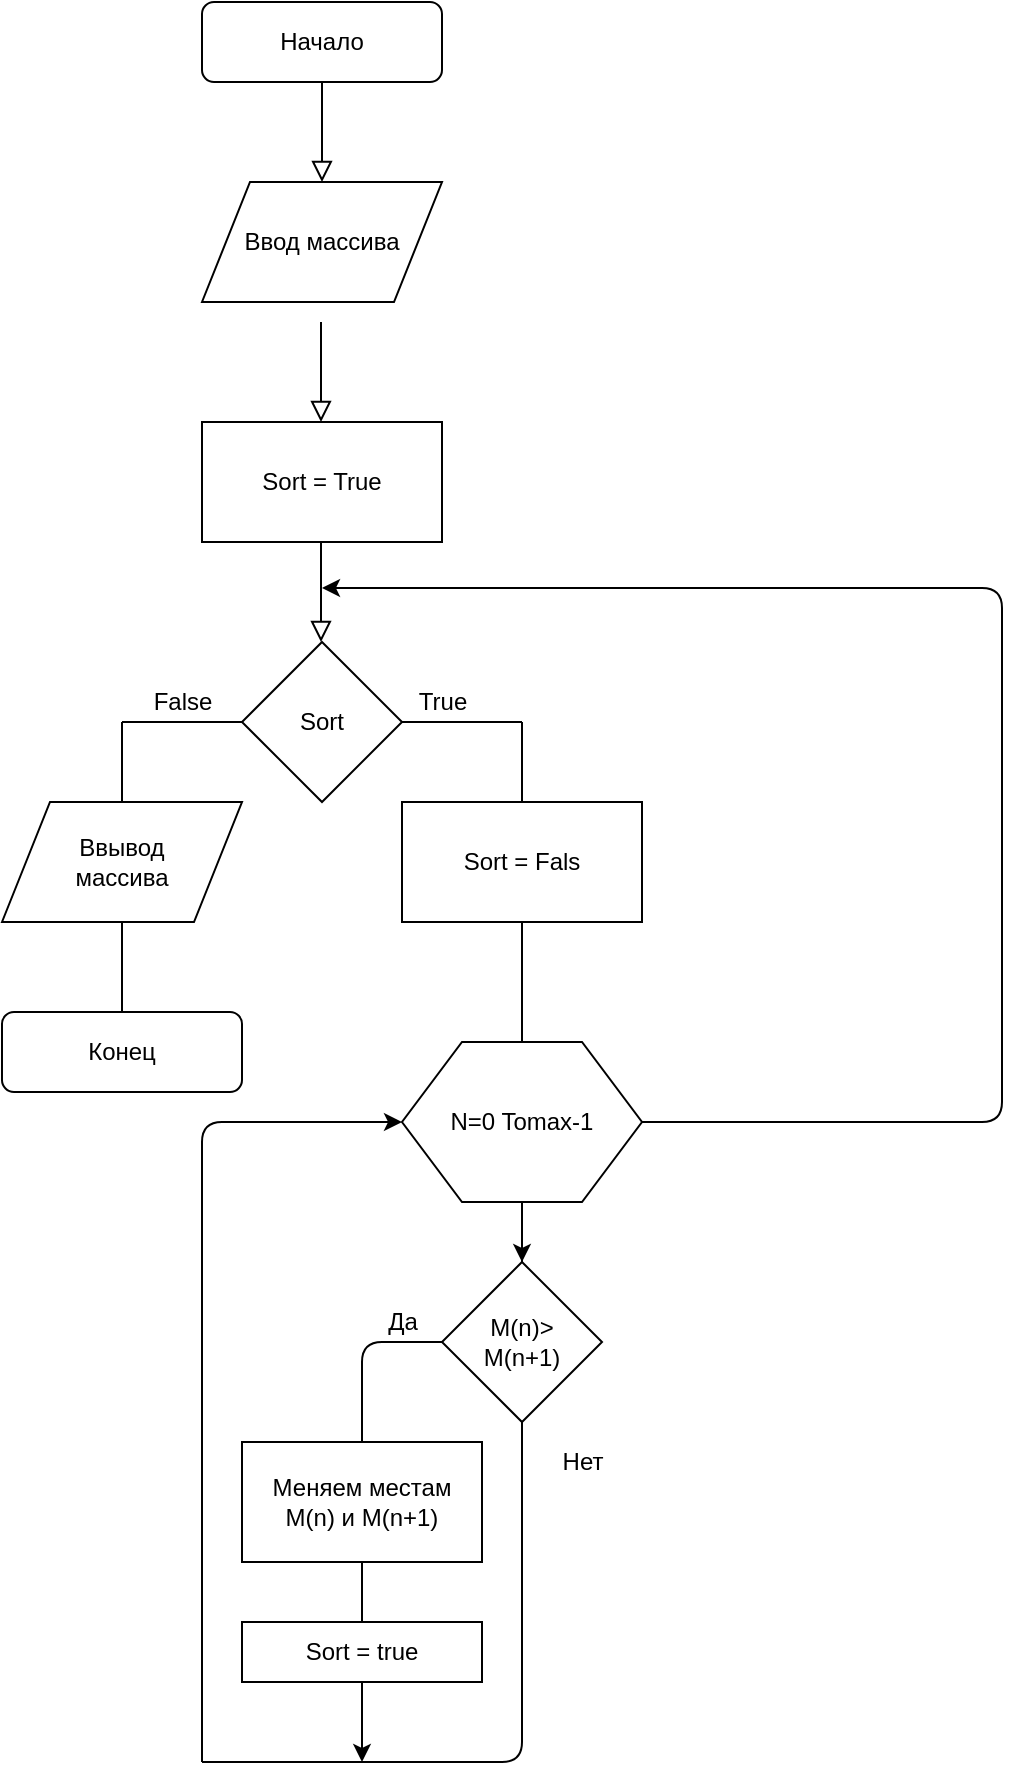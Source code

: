 <mxfile version="12.9.10" type="github">
  <diagram id="C5RBs43oDa-KdzZeNtuy" name="Page-1">
    <mxGraphModel dx="2031" dy="1026" grid="1" gridSize="10" guides="1" tooltips="1" connect="1" arrows="1" fold="1" page="1" pageScale="1" pageWidth="827" pageHeight="1169" math="0" shadow="0">
      <root>
        <mxCell id="WIyWlLk6GJQsqaUBKTNV-0" />
        <mxCell id="WIyWlLk6GJQsqaUBKTNV-1" parent="WIyWlLk6GJQsqaUBKTNV-0" />
        <mxCell id="WIyWlLk6GJQsqaUBKTNV-2" value="" style="rounded=0;html=1;jettySize=auto;orthogonalLoop=1;fontSize=11;endArrow=block;endFill=0;endSize=8;strokeWidth=1;shadow=0;labelBackgroundColor=none;edgeStyle=orthogonalEdgeStyle;" parent="WIyWlLk6GJQsqaUBKTNV-1" source="WIyWlLk6GJQsqaUBKTNV-3" edge="1">
          <mxGeometry relative="1" as="geometry">
            <mxPoint x="220" y="170" as="targetPoint" />
          </mxGeometry>
        </mxCell>
        <mxCell id="WIyWlLk6GJQsqaUBKTNV-3" value="Начало" style="rounded=1;whiteSpace=wrap;html=1;fontSize=12;glass=0;strokeWidth=1;shadow=0;" parent="WIyWlLk6GJQsqaUBKTNV-1" vertex="1">
          <mxGeometry x="160" y="80" width="120" height="40" as="geometry" />
        </mxCell>
        <mxCell id="TUyFtJrht4HcmfRnw1_H-0" value="Ввод массива" style="shape=parallelogram;perimeter=parallelogramPerimeter;whiteSpace=wrap;html=1;" parent="WIyWlLk6GJQsqaUBKTNV-1" vertex="1">
          <mxGeometry x="160" y="170" width="120" height="60" as="geometry" />
        </mxCell>
        <mxCell id="TUyFtJrht4HcmfRnw1_H-5" value="" style="rounded=0;html=1;jettySize=auto;orthogonalLoop=1;fontSize=11;endArrow=block;endFill=0;endSize=8;strokeWidth=1;shadow=0;labelBackgroundColor=none;edgeStyle=orthogonalEdgeStyle;" parent="WIyWlLk6GJQsqaUBKTNV-1" edge="1">
          <mxGeometry relative="1" as="geometry">
            <mxPoint x="219.5" y="240" as="sourcePoint" />
            <mxPoint x="219.5" y="290" as="targetPoint" />
          </mxGeometry>
        </mxCell>
        <mxCell id="TUyFtJrht4HcmfRnw1_H-6" value="Sort = True" style="rounded=0;whiteSpace=wrap;html=1;" parent="WIyWlLk6GJQsqaUBKTNV-1" vertex="1">
          <mxGeometry x="160" y="290" width="120" height="60" as="geometry" />
        </mxCell>
        <mxCell id="TUyFtJrht4HcmfRnw1_H-7" value="" style="rounded=0;html=1;jettySize=auto;orthogonalLoop=1;fontSize=11;endArrow=block;endFill=0;endSize=8;strokeWidth=1;shadow=0;labelBackgroundColor=none;edgeStyle=orthogonalEdgeStyle;" parent="WIyWlLk6GJQsqaUBKTNV-1" edge="1">
          <mxGeometry relative="1" as="geometry">
            <mxPoint x="219.5" y="350" as="sourcePoint" />
            <mxPoint x="219.5" y="400" as="targetPoint" />
          </mxGeometry>
        </mxCell>
        <mxCell id="TUyFtJrht4HcmfRnw1_H-8" value="Sort" style="rhombus;whiteSpace=wrap;html=1;" parent="WIyWlLk6GJQsqaUBKTNV-1" vertex="1">
          <mxGeometry x="180" y="400" width="80" height="80" as="geometry" />
        </mxCell>
        <mxCell id="TUyFtJrht4HcmfRnw1_H-9" value="" style="endArrow=none;html=1;" parent="WIyWlLk6GJQsqaUBKTNV-1" edge="1">
          <mxGeometry width="50" height="50" relative="1" as="geometry">
            <mxPoint x="120" y="440" as="sourcePoint" />
            <mxPoint x="180" y="440" as="targetPoint" />
            <Array as="points" />
          </mxGeometry>
        </mxCell>
        <mxCell id="TUyFtJrht4HcmfRnw1_H-10" value="" style="endArrow=none;html=1;" parent="WIyWlLk6GJQsqaUBKTNV-1" edge="1">
          <mxGeometry width="50" height="50" relative="1" as="geometry">
            <mxPoint x="120" y="480" as="sourcePoint" />
            <mxPoint x="120" y="440" as="targetPoint" />
            <Array as="points">
              <mxPoint x="120" y="480" />
            </Array>
          </mxGeometry>
        </mxCell>
        <mxCell id="TUyFtJrht4HcmfRnw1_H-11" value="&lt;div&gt;Ввывод &lt;br&gt;&lt;/div&gt;&lt;div&gt;массива&lt;br&gt;&lt;/div&gt;" style="shape=parallelogram;perimeter=parallelogramPerimeter;whiteSpace=wrap;html=1;" parent="WIyWlLk6GJQsqaUBKTNV-1" vertex="1">
          <mxGeometry x="60" y="480" width="120" height="60" as="geometry" />
        </mxCell>
        <mxCell id="TUyFtJrht4HcmfRnw1_H-14" value="" style="endArrow=none;html=1;exitX=0.5;exitY=0;exitDx=0;exitDy=0;" parent="WIyWlLk6GJQsqaUBKTNV-1" edge="1">
          <mxGeometry width="50" height="50" relative="1" as="geometry">
            <mxPoint x="120" y="585" as="sourcePoint" />
            <mxPoint x="120" y="540" as="targetPoint" />
            <Array as="points">
              <mxPoint x="120" y="560" />
            </Array>
          </mxGeometry>
        </mxCell>
        <mxCell id="TUyFtJrht4HcmfRnw1_H-15" value="Конец" style="rounded=1;whiteSpace=wrap;html=1;fontSize=12;glass=0;strokeWidth=1;shadow=0;" parent="WIyWlLk6GJQsqaUBKTNV-1" vertex="1">
          <mxGeometry x="60" y="585" width="120" height="40" as="geometry" />
        </mxCell>
        <mxCell id="TUyFtJrht4HcmfRnw1_H-16" value="" style="endArrow=none;html=1;" parent="WIyWlLk6GJQsqaUBKTNV-1" edge="1">
          <mxGeometry width="50" height="50" relative="1" as="geometry">
            <mxPoint x="260" y="440" as="sourcePoint" />
            <mxPoint x="320" y="440" as="targetPoint" />
            <Array as="points">
              <mxPoint x="300" y="440" />
            </Array>
          </mxGeometry>
        </mxCell>
        <mxCell id="TUyFtJrht4HcmfRnw1_H-17" value="Sort = Fals" style="rounded=0;whiteSpace=wrap;html=1;" parent="WIyWlLk6GJQsqaUBKTNV-1" vertex="1">
          <mxGeometry x="260" y="480" width="120" height="60" as="geometry" />
        </mxCell>
        <mxCell id="TUyFtJrht4HcmfRnw1_H-18" value="" style="endArrow=none;html=1;exitX=0.5;exitY=0;exitDx=0;exitDy=0;" parent="WIyWlLk6GJQsqaUBKTNV-1" source="TUyFtJrht4HcmfRnw1_H-17" edge="1">
          <mxGeometry width="50" height="50" relative="1" as="geometry">
            <mxPoint x="270" y="490" as="sourcePoint" />
            <mxPoint x="320" y="440" as="targetPoint" />
            <Array as="points">
              <mxPoint x="320" y="460" />
            </Array>
          </mxGeometry>
        </mxCell>
        <mxCell id="TUyFtJrht4HcmfRnw1_H-37" value="" style="edgeStyle=orthogonalEdgeStyle;rounded=0;orthogonalLoop=1;jettySize=auto;html=1;" parent="WIyWlLk6GJQsqaUBKTNV-1" source="TUyFtJrht4HcmfRnw1_H-19" target="TUyFtJrht4HcmfRnw1_H-21" edge="1">
          <mxGeometry relative="1" as="geometry" />
        </mxCell>
        <mxCell id="TUyFtJrht4HcmfRnw1_H-19" value="N=0 Tomax-1" style="shape=hexagon;perimeter=hexagonPerimeter2;whiteSpace=wrap;html=1;" parent="WIyWlLk6GJQsqaUBKTNV-1" vertex="1">
          <mxGeometry x="260" y="600" width="120" height="80" as="geometry" />
        </mxCell>
        <mxCell id="TUyFtJrht4HcmfRnw1_H-20" value="" style="endArrow=none;html=1;" parent="WIyWlLk6GJQsqaUBKTNV-1" edge="1">
          <mxGeometry width="50" height="50" relative="1" as="geometry">
            <mxPoint x="320" y="715" as="sourcePoint" />
            <mxPoint x="320" y="690" as="targetPoint" />
            <Array as="points">
              <mxPoint x="320" y="690" />
            </Array>
          </mxGeometry>
        </mxCell>
        <mxCell id="TUyFtJrht4HcmfRnw1_H-21" value="&lt;div&gt;M(n)&amp;gt;&lt;/div&gt;&lt;div&gt;M(n+1)&lt;br&gt;&lt;/div&gt;" style="rhombus;whiteSpace=wrap;html=1;" parent="WIyWlLk6GJQsqaUBKTNV-1" vertex="1">
          <mxGeometry x="280" y="710" width="80" height="80" as="geometry" />
        </mxCell>
        <mxCell id="TUyFtJrht4HcmfRnw1_H-22" value="" style="endArrow=none;html=1;exitX=0.5;exitY=0;exitDx=0;exitDy=0;" parent="WIyWlLk6GJQsqaUBKTNV-1" source="TUyFtJrht4HcmfRnw1_H-19" edge="1">
          <mxGeometry width="50" height="50" relative="1" as="geometry">
            <mxPoint x="270" y="590" as="sourcePoint" />
            <mxPoint x="320" y="540" as="targetPoint" />
            <Array as="points">
              <mxPoint x="320" y="560" />
            </Array>
          </mxGeometry>
        </mxCell>
        <mxCell id="TUyFtJrht4HcmfRnw1_H-25" value="" style="endArrow=none;html=1;" parent="WIyWlLk6GJQsqaUBKTNV-1" edge="1">
          <mxGeometry width="50" height="50" relative="1" as="geometry">
            <mxPoint x="240" y="800" as="sourcePoint" />
            <mxPoint x="280" y="750" as="targetPoint" />
            <Array as="points">
              <mxPoint x="240" y="750" />
            </Array>
          </mxGeometry>
        </mxCell>
        <mxCell id="TUyFtJrht4HcmfRnw1_H-27" value="&lt;div&gt;Меняем местам &lt;br&gt;&lt;/div&gt;&lt;div&gt;M(n) и M(n+1)&lt;br&gt;&lt;/div&gt;" style="rounded=0;whiteSpace=wrap;html=1;" parent="WIyWlLk6GJQsqaUBKTNV-1" vertex="1">
          <mxGeometry x="180" y="800" width="120" height="60" as="geometry" />
        </mxCell>
        <mxCell id="TUyFtJrht4HcmfRnw1_H-29" value="" style="endArrow=none;html=1;entryX=0.5;entryY=1;entryDx=0;entryDy=0;entryPerimeter=0;" parent="WIyWlLk6GJQsqaUBKTNV-1" target="TUyFtJrht4HcmfRnw1_H-27" edge="1">
          <mxGeometry width="50" height="50" relative="1" as="geometry">
            <mxPoint x="240" y="890" as="sourcePoint" />
            <mxPoint x="245" y="860" as="targetPoint" />
            <Array as="points" />
          </mxGeometry>
        </mxCell>
        <mxCell id="TUyFtJrht4HcmfRnw1_H-31" style="edgeStyle=orthogonalEdgeStyle;rounded=0;orthogonalLoop=1;jettySize=auto;html=1;exitX=0.5;exitY=1;exitDx=0;exitDy=0;" parent="WIyWlLk6GJQsqaUBKTNV-1" source="TUyFtJrht4HcmfRnw1_H-30" edge="1">
          <mxGeometry relative="1" as="geometry">
            <mxPoint x="240" y="960" as="targetPoint" />
          </mxGeometry>
        </mxCell>
        <mxCell id="TUyFtJrht4HcmfRnw1_H-30" value="Sort = true" style="rounded=0;whiteSpace=wrap;html=1;" parent="WIyWlLk6GJQsqaUBKTNV-1" vertex="1">
          <mxGeometry x="180" y="890" width="120" height="30" as="geometry" />
        </mxCell>
        <mxCell id="TUyFtJrht4HcmfRnw1_H-33" value="" style="endArrow=none;html=1;" parent="WIyWlLk6GJQsqaUBKTNV-1" edge="1">
          <mxGeometry width="50" height="50" relative="1" as="geometry">
            <mxPoint x="160" y="960" as="sourcePoint" />
            <mxPoint x="320" y="790" as="targetPoint" />
            <Array as="points">
              <mxPoint x="320" y="960" />
            </Array>
          </mxGeometry>
        </mxCell>
        <mxCell id="TUyFtJrht4HcmfRnw1_H-34" value="" style="endArrow=none;html=1;" parent="WIyWlLk6GJQsqaUBKTNV-1" edge="1">
          <mxGeometry width="50" height="50" relative="1" as="geometry">
            <mxPoint x="160" y="960" as="sourcePoint" />
            <mxPoint x="210" y="640" as="targetPoint" />
            <Array as="points">
              <mxPoint x="160" y="640" />
            </Array>
          </mxGeometry>
        </mxCell>
        <mxCell id="TUyFtJrht4HcmfRnw1_H-36" value="" style="endArrow=classic;html=1;exitX=1;exitY=0.5;exitDx=0;exitDy=0;" parent="WIyWlLk6GJQsqaUBKTNV-1" source="TUyFtJrht4HcmfRnw1_H-19" edge="1">
          <mxGeometry width="50" height="50" relative="1" as="geometry">
            <mxPoint x="380" y="625" as="sourcePoint" />
            <mxPoint x="220" y="373" as="targetPoint" />
            <Array as="points">
              <mxPoint x="560" y="640" />
              <mxPoint x="560" y="373" />
            </Array>
          </mxGeometry>
        </mxCell>
        <mxCell id="TUyFtJrht4HcmfRnw1_H-38" value="" style="endArrow=classic;html=1;" parent="WIyWlLk6GJQsqaUBKTNV-1" edge="1">
          <mxGeometry width="50" height="50" relative="1" as="geometry">
            <mxPoint x="210" y="640" as="sourcePoint" />
            <mxPoint x="260" y="640" as="targetPoint" />
          </mxGeometry>
        </mxCell>
        <mxCell id="TUyFtJrht4HcmfRnw1_H-39" value="True" style="text;html=1;align=center;verticalAlign=middle;resizable=0;points=[];autosize=1;" parent="WIyWlLk6GJQsqaUBKTNV-1" vertex="1">
          <mxGeometry x="260" y="420" width="40" height="20" as="geometry" />
        </mxCell>
        <mxCell id="TUyFtJrht4HcmfRnw1_H-40" value="False" style="text;html=1;align=center;verticalAlign=middle;resizable=0;points=[];autosize=1;" parent="WIyWlLk6GJQsqaUBKTNV-1" vertex="1">
          <mxGeometry x="125" y="420" width="50" height="20" as="geometry" />
        </mxCell>
        <mxCell id="TUyFtJrht4HcmfRnw1_H-41" value="Да" style="text;html=1;align=center;verticalAlign=middle;resizable=0;points=[];autosize=1;" parent="WIyWlLk6GJQsqaUBKTNV-1" vertex="1">
          <mxGeometry x="245" y="730" width="30" height="20" as="geometry" />
        </mxCell>
        <mxCell id="TUyFtJrht4HcmfRnw1_H-42" value="Нет" style="text;html=1;align=center;verticalAlign=middle;resizable=0;points=[];autosize=1;" parent="WIyWlLk6GJQsqaUBKTNV-1" vertex="1">
          <mxGeometry x="330" y="800" width="40" height="20" as="geometry" />
        </mxCell>
      </root>
    </mxGraphModel>
  </diagram>
</mxfile>
